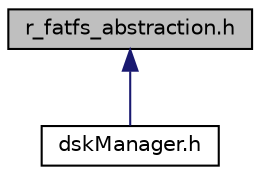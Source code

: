 digraph "r_fatfs_abstraction.h"
{
 // LATEX_PDF_SIZE
  edge [fontname="Helvetica",fontsize="10",labelfontname="Helvetica",labelfontsize="10"];
  node [fontname="Helvetica",fontsize="10",shape=record];
  Node1 [label="r_fatfs_abstraction.h",height=0.2,width=0.4,color="black", fillcolor="grey75", style="filled", fontcolor="black",tooltip=" "];
  Node1 -> Node2 [dir="back",color="midnightblue",fontsize="10",style="solid",fontname="Helvetica"];
  Node2 [label="dskManager.h",height=0.2,width=0.4,color="black", fillcolor="white", style="filled",URL="$de/dad/dskManager_8h.html",tooltip=" "];
}
